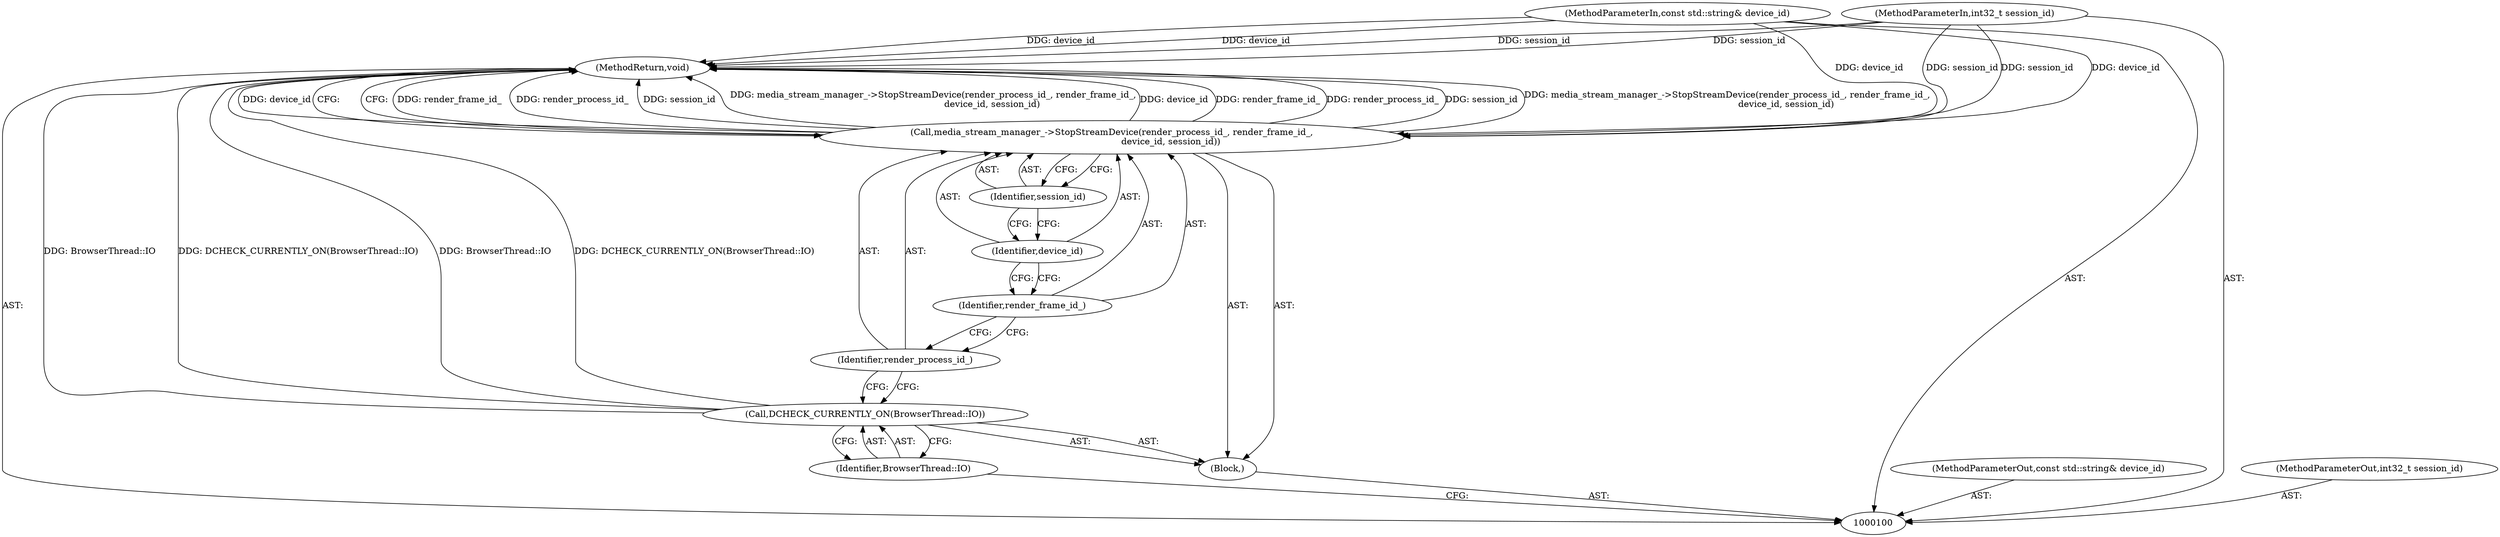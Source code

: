 digraph "1_Chrome_971548cdca2d4c0a6fedd3db0c94372c2a27eac3_7" {
"1000111" [label="(MethodReturn,void)"];
"1000101" [label="(MethodParameterIn,const std::string& device_id)"];
"1000128" [label="(MethodParameterOut,const std::string& device_id)"];
"1000102" [label="(MethodParameterIn,int32_t session_id)"];
"1000129" [label="(MethodParameterOut,int32_t session_id)"];
"1000103" [label="(Block,)"];
"1000105" [label="(Identifier,BrowserThread::IO)"];
"1000104" [label="(Call,DCHECK_CURRENTLY_ON(BrowserThread::IO))"];
"1000106" [label="(Call,media_stream_manager_->StopStreamDevice(render_process_id_, render_frame_id_,\n                                          device_id, session_id))"];
"1000107" [label="(Identifier,render_process_id_)"];
"1000108" [label="(Identifier,render_frame_id_)"];
"1000109" [label="(Identifier,device_id)"];
"1000110" [label="(Identifier,session_id)"];
"1000111" -> "1000100"  [label="AST: "];
"1000111" -> "1000106"  [label="CFG: "];
"1000106" -> "1000111"  [label="DDG: render_frame_id_"];
"1000106" -> "1000111"  [label="DDG: render_process_id_"];
"1000106" -> "1000111"  [label="DDG: session_id"];
"1000106" -> "1000111"  [label="DDG: media_stream_manager_->StopStreamDevice(render_process_id_, render_frame_id_,\n                                          device_id, session_id)"];
"1000106" -> "1000111"  [label="DDG: device_id"];
"1000104" -> "1000111"  [label="DDG: DCHECK_CURRENTLY_ON(BrowserThread::IO)"];
"1000104" -> "1000111"  [label="DDG: BrowserThread::IO"];
"1000102" -> "1000111"  [label="DDG: session_id"];
"1000101" -> "1000111"  [label="DDG: device_id"];
"1000101" -> "1000100"  [label="AST: "];
"1000101" -> "1000111"  [label="DDG: device_id"];
"1000101" -> "1000106"  [label="DDG: device_id"];
"1000128" -> "1000100"  [label="AST: "];
"1000102" -> "1000100"  [label="AST: "];
"1000102" -> "1000111"  [label="DDG: session_id"];
"1000102" -> "1000106"  [label="DDG: session_id"];
"1000129" -> "1000100"  [label="AST: "];
"1000103" -> "1000100"  [label="AST: "];
"1000104" -> "1000103"  [label="AST: "];
"1000106" -> "1000103"  [label="AST: "];
"1000105" -> "1000104"  [label="AST: "];
"1000105" -> "1000100"  [label="CFG: "];
"1000104" -> "1000105"  [label="CFG: "];
"1000104" -> "1000103"  [label="AST: "];
"1000104" -> "1000105"  [label="CFG: "];
"1000105" -> "1000104"  [label="AST: "];
"1000107" -> "1000104"  [label="CFG: "];
"1000104" -> "1000111"  [label="DDG: DCHECK_CURRENTLY_ON(BrowserThread::IO)"];
"1000104" -> "1000111"  [label="DDG: BrowserThread::IO"];
"1000106" -> "1000103"  [label="AST: "];
"1000106" -> "1000110"  [label="CFG: "];
"1000107" -> "1000106"  [label="AST: "];
"1000108" -> "1000106"  [label="AST: "];
"1000109" -> "1000106"  [label="AST: "];
"1000110" -> "1000106"  [label="AST: "];
"1000111" -> "1000106"  [label="CFG: "];
"1000106" -> "1000111"  [label="DDG: render_frame_id_"];
"1000106" -> "1000111"  [label="DDG: render_process_id_"];
"1000106" -> "1000111"  [label="DDG: session_id"];
"1000106" -> "1000111"  [label="DDG: media_stream_manager_->StopStreamDevice(render_process_id_, render_frame_id_,\n                                          device_id, session_id)"];
"1000106" -> "1000111"  [label="DDG: device_id"];
"1000101" -> "1000106"  [label="DDG: device_id"];
"1000102" -> "1000106"  [label="DDG: session_id"];
"1000107" -> "1000106"  [label="AST: "];
"1000107" -> "1000104"  [label="CFG: "];
"1000108" -> "1000107"  [label="CFG: "];
"1000108" -> "1000106"  [label="AST: "];
"1000108" -> "1000107"  [label="CFG: "];
"1000109" -> "1000108"  [label="CFG: "];
"1000109" -> "1000106"  [label="AST: "];
"1000109" -> "1000108"  [label="CFG: "];
"1000110" -> "1000109"  [label="CFG: "];
"1000110" -> "1000106"  [label="AST: "];
"1000110" -> "1000109"  [label="CFG: "];
"1000106" -> "1000110"  [label="CFG: "];
}
